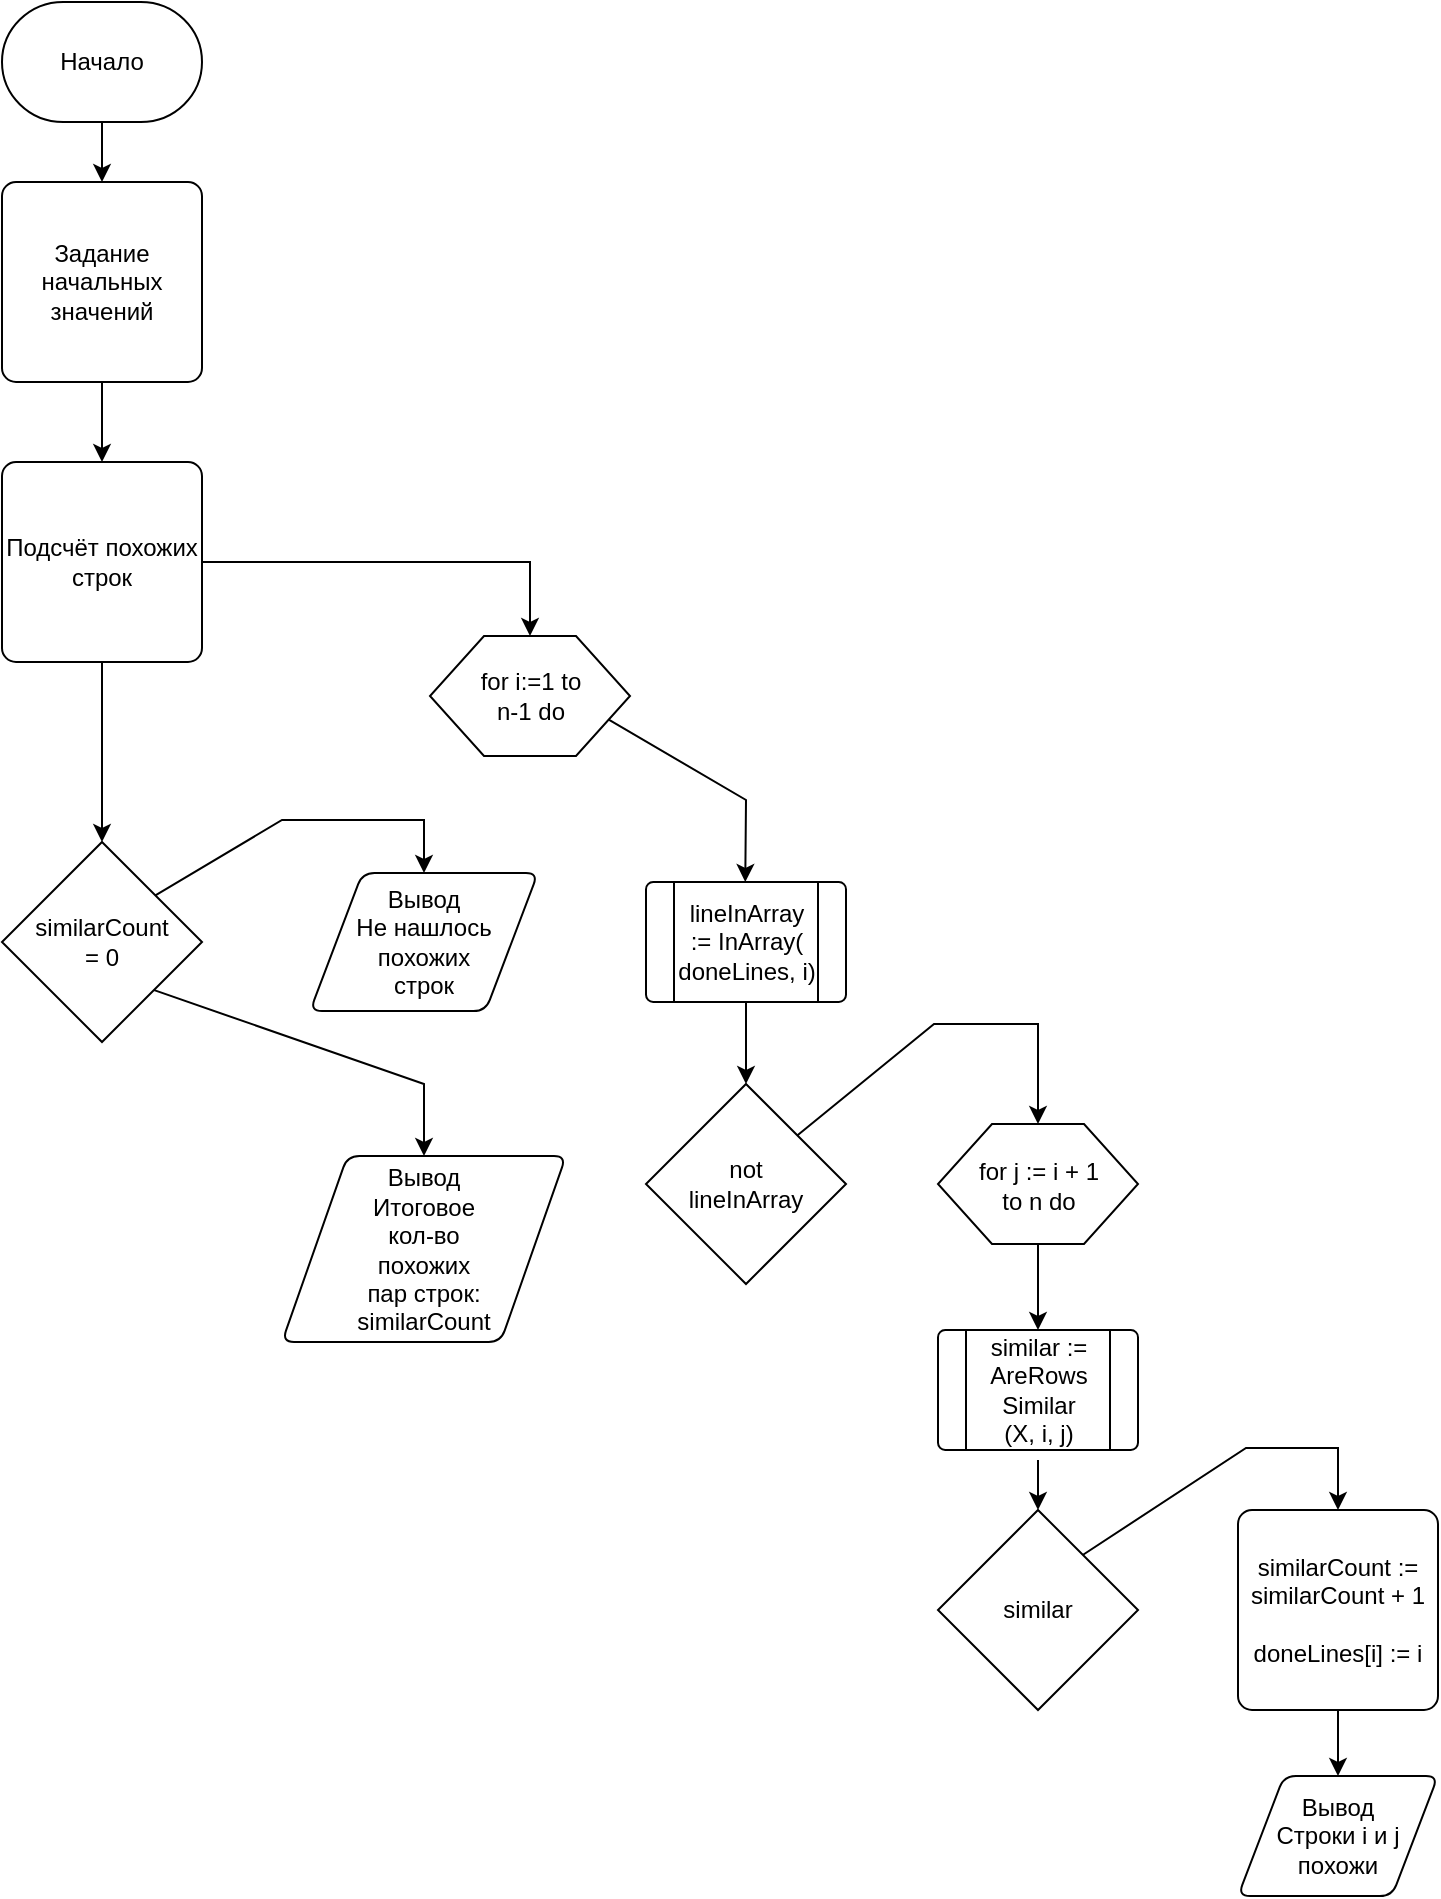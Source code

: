 <mxfile version="25.0.1">
  <diagram id="C5RBs43oDa-KdzZeNtuy" name="Page-1">
    <mxGraphModel dx="1247" dy="678" grid="0" gridSize="10" guides="1" tooltips="1" connect="1" arrows="1" fold="1" page="1" pageScale="1" pageWidth="827" pageHeight="1169" math="0" shadow="0">
      <root>
        <mxCell id="WIyWlLk6GJQsqaUBKTNV-0" />
        <mxCell id="WIyWlLk6GJQsqaUBKTNV-1" parent="WIyWlLk6GJQsqaUBKTNV-0" />
        <mxCell id="WhzFTNo1r284jawbhb5X-6" style="edgeStyle=orthogonalEdgeStyle;rounded=0;orthogonalLoop=1;jettySize=auto;html=1;exitX=0.5;exitY=1;exitDx=0;exitDy=0;exitPerimeter=0;entryX=0.5;entryY=0;entryDx=0;entryDy=0;strokeWidth=1;" edge="1" parent="WIyWlLk6GJQsqaUBKTNV-1" source="WhzFTNo1r284jawbhb5X-0" target="WhzFTNo1r284jawbhb5X-1">
          <mxGeometry relative="1" as="geometry" />
        </mxCell>
        <mxCell id="WhzFTNo1r284jawbhb5X-0" value="Начало" style="strokeWidth=1;html=1;shape=mxgraph.flowchart.terminator;whiteSpace=wrap;" vertex="1" parent="WIyWlLk6GJQsqaUBKTNV-1">
          <mxGeometry x="190" y="70" width="100" height="60" as="geometry" />
        </mxCell>
        <mxCell id="WhzFTNo1r284jawbhb5X-7" style="edgeStyle=orthogonalEdgeStyle;rounded=0;orthogonalLoop=1;jettySize=auto;html=1;exitX=0.5;exitY=1;exitDx=0;exitDy=0;entryX=0.5;entryY=0;entryDx=0;entryDy=0;strokeWidth=1;" edge="1" parent="WIyWlLk6GJQsqaUBKTNV-1" source="WhzFTNo1r284jawbhb5X-1" target="WhzFTNo1r284jawbhb5X-5">
          <mxGeometry relative="1" as="geometry" />
        </mxCell>
        <mxCell id="WhzFTNo1r284jawbhb5X-1" value="Задание начальных значений" style="rounded=1;whiteSpace=wrap;html=1;absoluteArcSize=1;arcSize=14;strokeWidth=1;" vertex="1" parent="WIyWlLk6GJQsqaUBKTNV-1">
          <mxGeometry x="190" y="160" width="100" height="100" as="geometry" />
        </mxCell>
        <mxCell id="WhzFTNo1r284jawbhb5X-12" style="rounded=0;orthogonalLoop=1;jettySize=auto;html=1;exitX=1;exitY=0.75;exitDx=0;exitDy=0;entryX=0.496;entryY=0;entryDx=0;entryDy=0;entryPerimeter=0;strokeWidth=1;" edge="1" parent="WIyWlLk6GJQsqaUBKTNV-1" source="WhzFTNo1r284jawbhb5X-2" target="WhzFTNo1r284jawbhb5X-11">
          <mxGeometry relative="1" as="geometry">
            <mxPoint x="572" y="490" as="targetPoint" />
            <Array as="points">
              <mxPoint x="562" y="469" />
            </Array>
          </mxGeometry>
        </mxCell>
        <mxCell id="WhzFTNo1r284jawbhb5X-2" value="" style="verticalLabelPosition=bottom;verticalAlign=top;html=1;shape=hexagon;perimeter=hexagonPerimeter2;arcSize=6;size=0.27;strokeWidth=1;" vertex="1" parent="WIyWlLk6GJQsqaUBKTNV-1">
          <mxGeometry x="404" y="387" width="100" height="60" as="geometry" />
        </mxCell>
        <mxCell id="WhzFTNo1r284jawbhb5X-3" value="for i:=1 to&lt;br&gt;n-1 do" style="text;html=1;align=center;verticalAlign=middle;resizable=0;points=[];autosize=1;strokeColor=none;fillColor=none;strokeWidth=1;" vertex="1" parent="WIyWlLk6GJQsqaUBKTNV-1">
          <mxGeometry x="419" y="397" width="70" height="40" as="geometry" />
        </mxCell>
        <mxCell id="WhzFTNo1r284jawbhb5X-8" style="edgeStyle=orthogonalEdgeStyle;rounded=0;orthogonalLoop=1;jettySize=auto;html=1;entryX=0.5;entryY=0;entryDx=0;entryDy=0;strokeWidth=1;" edge="1" parent="WIyWlLk6GJQsqaUBKTNV-1" source="WhzFTNo1r284jawbhb5X-5" target="WhzFTNo1r284jawbhb5X-2">
          <mxGeometry relative="1" as="geometry" />
        </mxCell>
        <mxCell id="WhzFTNo1r284jawbhb5X-5" value="Подсчёт похожих строк" style="rounded=1;whiteSpace=wrap;html=1;absoluteArcSize=1;arcSize=14;strokeWidth=1;" vertex="1" parent="WIyWlLk6GJQsqaUBKTNV-1">
          <mxGeometry x="190" y="300" width="100" height="100" as="geometry" />
        </mxCell>
        <mxCell id="WhzFTNo1r284jawbhb5X-10" value="" style="verticalLabelPosition=bottom;verticalAlign=top;html=1;shape=process;whiteSpace=wrap;rounded=1;size=0.14;arcSize=6;strokeWidth=1;" vertex="1" parent="WIyWlLk6GJQsqaUBKTNV-1">
          <mxGeometry x="512" y="510" width="100" height="60" as="geometry" />
        </mxCell>
        <mxCell id="WhzFTNo1r284jawbhb5X-16" style="edgeStyle=orthogonalEdgeStyle;rounded=0;orthogonalLoop=1;jettySize=auto;html=1;strokeWidth=1;" edge="1" parent="WIyWlLk6GJQsqaUBKTNV-1" source="WhzFTNo1r284jawbhb5X-11" target="WhzFTNo1r284jawbhb5X-13">
          <mxGeometry relative="1" as="geometry" />
        </mxCell>
        <mxCell id="WhzFTNo1r284jawbhb5X-11" value="lineInArray&lt;br&gt;:= InArray(&lt;br&gt;doneLines, i)" style="text;html=1;align=center;verticalAlign=middle;resizable=0;points=[];autosize=1;strokeColor=none;fillColor=none;strokeWidth=1;" vertex="1" parent="WIyWlLk6GJQsqaUBKTNV-1">
          <mxGeometry x="517" y="510" width="90" height="60" as="geometry" />
        </mxCell>
        <mxCell id="WhzFTNo1r284jawbhb5X-17" style="rounded=0;orthogonalLoop=1;jettySize=auto;html=1;entryX=0.5;entryY=0;entryDx=0;entryDy=0;exitX=0.75;exitY=0.263;exitDx=0;exitDy=0;exitPerimeter=0;strokeWidth=1;" edge="1" parent="WIyWlLk6GJQsqaUBKTNV-1" source="WhzFTNo1r284jawbhb5X-13" target="WhzFTNo1r284jawbhb5X-14">
          <mxGeometry relative="1" as="geometry">
            <Array as="points">
              <mxPoint x="656" y="581" />
              <mxPoint x="708" y="581" />
            </Array>
          </mxGeometry>
        </mxCell>
        <mxCell id="WhzFTNo1r284jawbhb5X-13" value="not&lt;br&gt;lineInArray" style="strokeWidth=1;html=1;shape=mxgraph.flowchart.decision;whiteSpace=wrap;" vertex="1" parent="WIyWlLk6GJQsqaUBKTNV-1">
          <mxGeometry x="512" y="611" width="100" height="100" as="geometry" />
        </mxCell>
        <mxCell id="WhzFTNo1r284jawbhb5X-25" style="edgeStyle=orthogonalEdgeStyle;rounded=0;orthogonalLoop=1;jettySize=auto;html=1;entryX=0.5;entryY=0;entryDx=0;entryDy=0;strokeWidth=1;" edge="1" parent="WIyWlLk6GJQsqaUBKTNV-1" source="WhzFTNo1r284jawbhb5X-14" target="WhzFTNo1r284jawbhb5X-19">
          <mxGeometry relative="1" as="geometry" />
        </mxCell>
        <mxCell id="WhzFTNo1r284jawbhb5X-14" value="" style="verticalLabelPosition=bottom;verticalAlign=top;html=1;shape=hexagon;perimeter=hexagonPerimeter2;arcSize=6;size=0.27;strokeWidth=1;" vertex="1" parent="WIyWlLk6GJQsqaUBKTNV-1">
          <mxGeometry x="658" y="631" width="100" height="60" as="geometry" />
        </mxCell>
        <mxCell id="WhzFTNo1r284jawbhb5X-15" value="for&amp;nbsp;j := i + 1&lt;br&gt;to n do" style="text;html=1;align=center;verticalAlign=middle;resizable=0;points=[];autosize=1;strokeColor=none;fillColor=none;strokeWidth=1;" vertex="1" parent="WIyWlLk6GJQsqaUBKTNV-1">
          <mxGeometry x="669" y="641" width="78" height="41" as="geometry" />
        </mxCell>
        <mxCell id="WhzFTNo1r284jawbhb5X-26" value="" style="group;strokeWidth=1;" vertex="1" connectable="0" parent="WIyWlLk6GJQsqaUBKTNV-1">
          <mxGeometry x="658" y="729" width="100" height="70" as="geometry" />
        </mxCell>
        <mxCell id="WhzFTNo1r284jawbhb5X-19" value="" style="verticalLabelPosition=bottom;verticalAlign=top;html=1;shape=process;whiteSpace=wrap;rounded=1;size=0.14;arcSize=6;strokeWidth=1;" vertex="1" parent="WhzFTNo1r284jawbhb5X-26">
          <mxGeometry y="5" width="100" height="60" as="geometry" />
        </mxCell>
        <mxCell id="WhzFTNo1r284jawbhb5X-21" value="similar :=&lt;br&gt;AreRows&lt;br&gt;Similar&lt;br&gt;(X, i, j)" style="text;html=1;align=center;verticalAlign=middle;resizable=0;points=[];autosize=1;strokeColor=none;fillColor=none;strokeWidth=1;" vertex="1" parent="WhzFTNo1r284jawbhb5X-26">
          <mxGeometry x="16.5" width="67" height="70" as="geometry" />
        </mxCell>
        <mxCell id="WhzFTNo1r284jawbhb5X-30" style="rounded=0;orthogonalLoop=1;jettySize=auto;html=1;entryX=0.5;entryY=0;entryDx=0;entryDy=0;exitX=0.716;exitY=0.23;exitDx=0;exitDy=0;exitPerimeter=0;strokeWidth=1;" edge="1" parent="WIyWlLk6GJQsqaUBKTNV-1" source="WhzFTNo1r284jawbhb5X-27" target="WhzFTNo1r284jawbhb5X-28">
          <mxGeometry relative="1" as="geometry">
            <Array as="points">
              <mxPoint x="812" y="793" />
              <mxPoint x="858" y="793" />
            </Array>
          </mxGeometry>
        </mxCell>
        <mxCell id="WhzFTNo1r284jawbhb5X-27" value="similar" style="strokeWidth=1;html=1;shape=mxgraph.flowchart.decision;whiteSpace=wrap;" vertex="1" parent="WIyWlLk6GJQsqaUBKTNV-1">
          <mxGeometry x="658" y="824" width="100" height="100" as="geometry" />
        </mxCell>
        <mxCell id="WhzFTNo1r284jawbhb5X-32" style="edgeStyle=orthogonalEdgeStyle;rounded=0;orthogonalLoop=1;jettySize=auto;html=1;entryX=0.5;entryY=0;entryDx=0;entryDy=0;strokeWidth=1;" edge="1" parent="WIyWlLk6GJQsqaUBKTNV-1" source="WhzFTNo1r284jawbhb5X-28" target="WhzFTNo1r284jawbhb5X-29">
          <mxGeometry relative="1" as="geometry" />
        </mxCell>
        <mxCell id="WhzFTNo1r284jawbhb5X-28" value="&lt;div&gt;similarCount := similarCount + 1&lt;/div&gt;&lt;div&gt;&lt;br&gt;&lt;span style=&quot;background-color: initial;&quot;&gt;doneLines[i] := i&lt;/span&gt;&lt;/div&gt;" style="rounded=1;whiteSpace=wrap;html=1;absoluteArcSize=1;arcSize=14;strokeWidth=1;" vertex="1" parent="WIyWlLk6GJQsqaUBKTNV-1">
          <mxGeometry x="808" y="824" width="100" height="100" as="geometry" />
        </mxCell>
        <mxCell id="WhzFTNo1r284jawbhb5X-29" value="Вывод&lt;br&gt;Строки i и j&lt;br&gt;похожи" style="shape=parallelogram;html=1;strokeWidth=1;perimeter=parallelogramPerimeter;whiteSpace=wrap;rounded=1;arcSize=12;size=0.23;" vertex="1" parent="WIyWlLk6GJQsqaUBKTNV-1">
          <mxGeometry x="808" y="957" width="100" height="60" as="geometry" />
        </mxCell>
        <mxCell id="WhzFTNo1r284jawbhb5X-31" style="edgeStyle=orthogonalEdgeStyle;rounded=0;orthogonalLoop=1;jettySize=auto;html=1;entryX=0.5;entryY=0;entryDx=0;entryDy=0;entryPerimeter=0;strokeWidth=1;" edge="1" parent="WIyWlLk6GJQsqaUBKTNV-1" source="WhzFTNo1r284jawbhb5X-21" target="WhzFTNo1r284jawbhb5X-27">
          <mxGeometry relative="1" as="geometry" />
        </mxCell>
        <mxCell id="WhzFTNo1r284jawbhb5X-35" style="rounded=0;orthogonalLoop=1;jettySize=auto;html=1;entryX=0.5;entryY=0;entryDx=0;entryDy=0;exitX=0.746;exitY=0.279;exitDx=0;exitDy=0;exitPerimeter=0;strokeWidth=1;" edge="1" parent="WIyWlLk6GJQsqaUBKTNV-1" source="WhzFTNo1r284jawbhb5X-33" target="WhzFTNo1r284jawbhb5X-34">
          <mxGeometry relative="1" as="geometry">
            <Array as="points">
              <mxPoint x="330" y="479" />
              <mxPoint x="401" y="479" />
            </Array>
          </mxGeometry>
        </mxCell>
        <mxCell id="WhzFTNo1r284jawbhb5X-38" style="rounded=0;orthogonalLoop=1;jettySize=auto;html=1;entryX=0.5;entryY=0;entryDx=0;entryDy=0;exitX=0.736;exitY=0.732;exitDx=0;exitDy=0;exitPerimeter=0;strokeWidth=1;" edge="1" parent="WIyWlLk6GJQsqaUBKTNV-1" source="WhzFTNo1r284jawbhb5X-33" target="WhzFTNo1r284jawbhb5X-37">
          <mxGeometry relative="1" as="geometry">
            <Array as="points">
              <mxPoint x="401" y="611" />
            </Array>
          </mxGeometry>
        </mxCell>
        <mxCell id="WhzFTNo1r284jawbhb5X-33" value="similarCount&lt;br&gt;= 0" style="strokeWidth=1;html=1;shape=mxgraph.flowchart.decision;whiteSpace=wrap;" vertex="1" parent="WIyWlLk6GJQsqaUBKTNV-1">
          <mxGeometry x="190" y="490" width="100" height="100" as="geometry" />
        </mxCell>
        <mxCell id="WhzFTNo1r284jawbhb5X-34" value="Вывод&lt;br&gt;Не нашлось похожих&lt;br&gt;строк" style="shape=parallelogram;html=1;strokeWidth=1;perimeter=parallelogramPerimeter;whiteSpace=wrap;rounded=1;arcSize=12;size=0.23;" vertex="1" parent="WIyWlLk6GJQsqaUBKTNV-1">
          <mxGeometry x="344" y="505.5" width="114" height="69" as="geometry" />
        </mxCell>
        <mxCell id="WhzFTNo1r284jawbhb5X-36" style="edgeStyle=orthogonalEdgeStyle;rounded=0;orthogonalLoop=1;jettySize=auto;html=1;entryX=0.5;entryY=0;entryDx=0;entryDy=0;entryPerimeter=0;strokeWidth=1;" edge="1" parent="WIyWlLk6GJQsqaUBKTNV-1" source="WhzFTNo1r284jawbhb5X-5" target="WhzFTNo1r284jawbhb5X-33">
          <mxGeometry relative="1" as="geometry" />
        </mxCell>
        <mxCell id="WhzFTNo1r284jawbhb5X-37" value="Вывод&lt;br&gt;Итоговое&lt;br&gt;кол-во&lt;br&gt;похожих &lt;br&gt;пар строк:&lt;br&gt;similarCount" style="shape=parallelogram;html=1;strokeWidth=1;perimeter=parallelogramPerimeter;whiteSpace=wrap;rounded=1;arcSize=12;size=0.23;" vertex="1" parent="WIyWlLk6GJQsqaUBKTNV-1">
          <mxGeometry x="330" y="647" width="142" height="93" as="geometry" />
        </mxCell>
      </root>
    </mxGraphModel>
  </diagram>
</mxfile>
